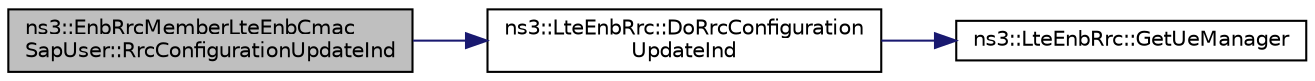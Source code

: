 digraph "ns3::EnbRrcMemberLteEnbCmacSapUser::RrcConfigurationUpdateInd"
{
 // LATEX_PDF_SIZE
  edge [fontname="Helvetica",fontsize="10",labelfontname="Helvetica",labelfontsize="10"];
  node [fontname="Helvetica",fontsize="10",shape=record];
  rankdir="LR";
  Node1 [label="ns3::EnbRrcMemberLteEnbCmac\lSapUser::RrcConfigurationUpdateInd",height=0.2,width=0.4,color="black", fillcolor="grey75", style="filled", fontcolor="black",tooltip="Notify the RRC of a UE config updated requested by the MAC (normally, by the scheduler)"];
  Node1 -> Node2 [color="midnightblue",fontsize="10",style="solid",fontname="Helvetica"];
  Node2 [label="ns3::LteEnbRrc::DoRrcConfiguration\lUpdateInd",height=0.2,width=0.4,color="black", fillcolor="white", style="filled",URL="$classns3_1_1_lte_enb_rrc.html#a88e583e7d72ccdf0367eacfc8ed94490",tooltip="RRC configuration update indication function."];
  Node2 -> Node3 [color="midnightblue",fontsize="10",style="solid",fontname="Helvetica"];
  Node3 [label="ns3::LteEnbRrc::GetUeManager",height=0.2,width=0.4,color="black", fillcolor="white", style="filled",URL="$classns3_1_1_lte_enb_rrc.html#a875653948b565dc50b33f6a0434e32d9",tooltip=" "];
}
